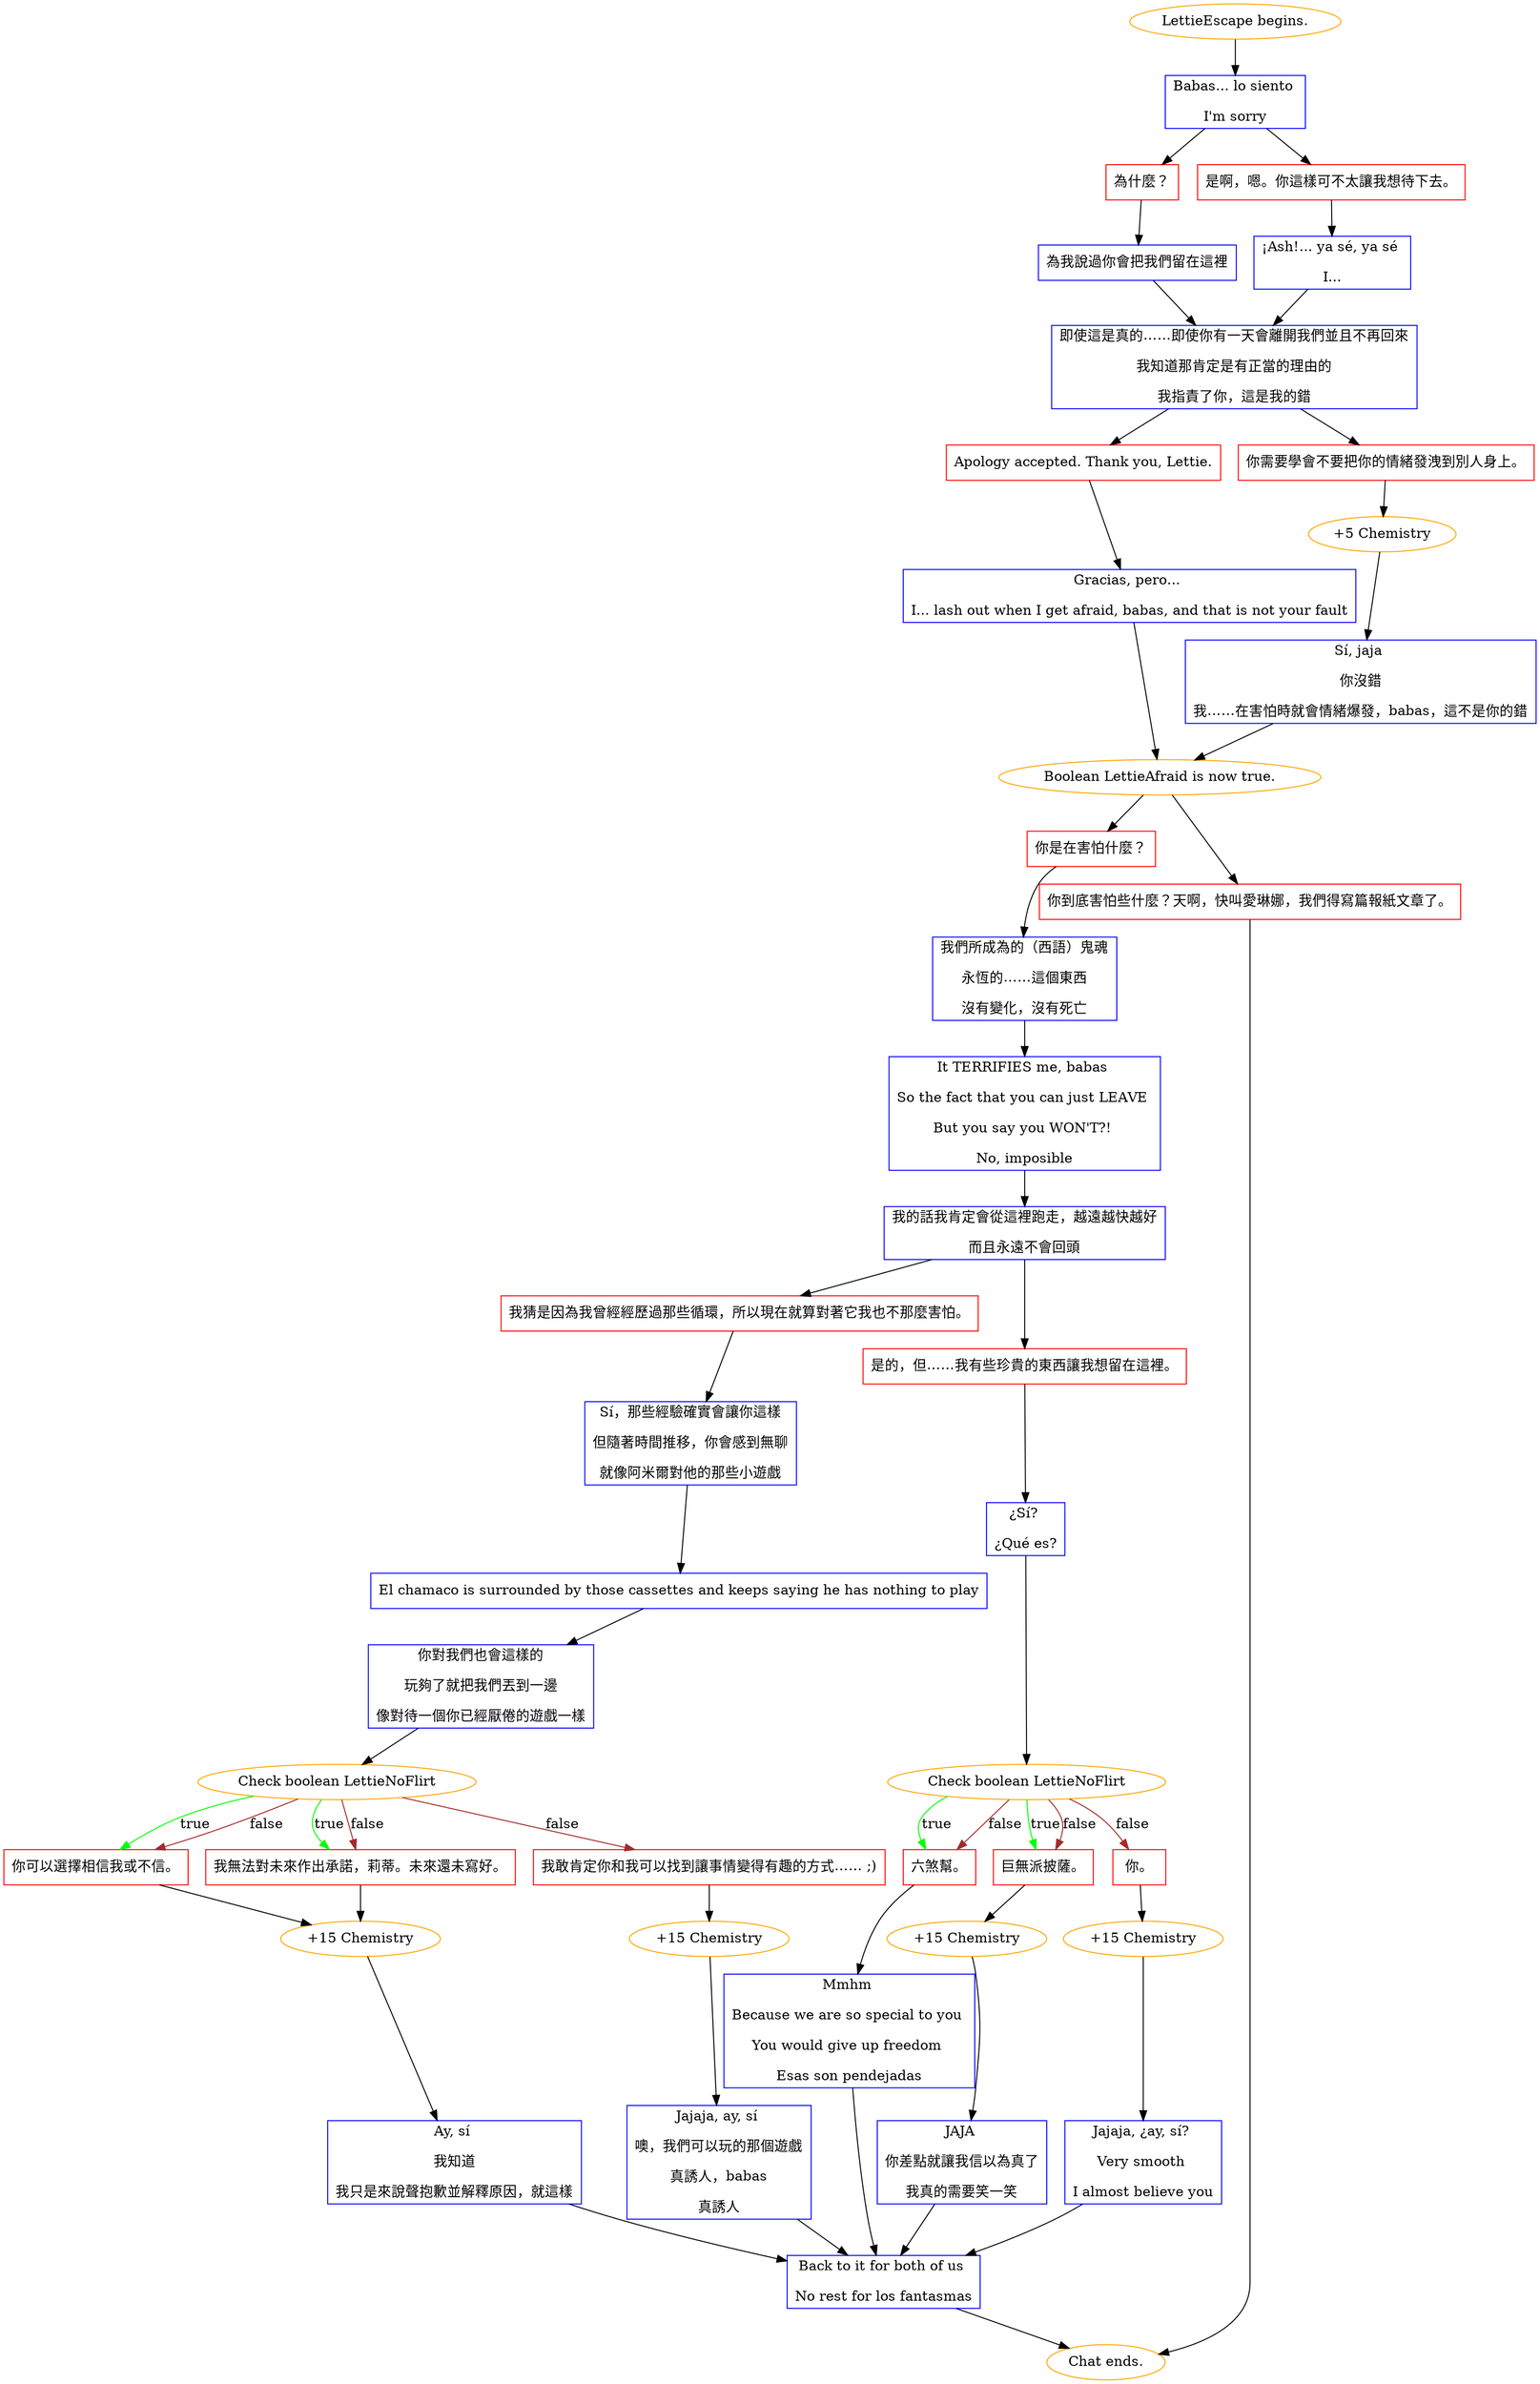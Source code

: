 digraph {
	"LettieEscape begins." [color=orange];
		"LettieEscape begins." -> j3950976771;
	j3950976771 [label="Babas... lo siento 
I'm sorry",shape=box,color=blue];
		j3950976771 -> j112302289;
		j3950976771 -> j825150578;
	j112302289 [label="為什麼？",shape=box,color=red];
		j112302289 -> j2397626347;
	j825150578 [label="是啊，嗯。你這樣可不太讓我想待下去。",shape=box,color=red];
		j825150578 -> j2170400072;
	j2397626347 [label="為我說過你會把我們留在這裡",shape=box,color=blue];
		j2397626347 -> j1771675466;
	j2170400072 [label="¡Ash!... ya sé, ya sé 
I...",shape=box,color=blue];
		j2170400072 -> j1771675466;
	j1771675466 [label="即使這是真的……即使你有一天會離開我們並且不再回來
我知道那肯定是有正當的理由的
我指責了你，這是我的錯",shape=box,color=blue];
		j1771675466 -> j2060255602;
		j1771675466 -> j3383892701;
	j2060255602 [label="Apology accepted. Thank you, Lettie.",shape=box,color=red];
		j2060255602 -> j1393322769;
	j3383892701 [label="你需要學會不要把你的情緒發洩到別人身上。",shape=box,color=red];
		j3383892701 -> j2956873452;
	j1393322769 [label="Gracias, pero... 
I... lash out when I get afraid, babas, and that is not your fault",shape=box,color=blue];
		j1393322769 -> j2259539123;
	j2956873452 [label="+5 Chemistry",color=orange];
		j2956873452 -> j3324503517;
	j2259539123 [label="Boolean LettieAfraid is now true.",color=orange];
		j2259539123 -> j876850186;
		j2259539123 -> j3569651062;
	j3324503517 [label="Sí, jaja 
你沒錯
我……在害怕時就會情緒爆發，babas，這不是你的錯",shape=box,color=blue];
		j3324503517 -> j2259539123;
	j876850186 [label="你是在害怕什麼？",shape=box,color=red];
		j876850186 -> j1481794808;
	j3569651062 [label="你到底害怕些什麼？天啊，快叫愛琳娜，我們得寫篇報紙文章了。",shape=box,color=red];
		j3569651062 -> "Chat ends.";
	j1481794808 [label="我們所成為的（西語）鬼魂
永恆的……這個東西
沒有變化，沒有死亡",shape=box,color=blue];
		j1481794808 -> j2276962896;
	"Chat ends." [color=orange];
	j2276962896 [label="It TERRIFIES me, babas 
So the fact that you can just LEAVE 
But you say you WON'T?! 
No, imposible",shape=box,color=blue];
		j2276962896 -> j925245913;
	j925245913 [label="我的話我肯定會從這裡跑走，越遠越快越好
而且永遠不會回頭",shape=box,color=blue];
		j925245913 -> j1229445102;
		j925245913 -> j2416485294;
	j1229445102 [label="我猜是因為我曾經經歷過那些循環，所以現在就算對著它我也不那麼害怕。",shape=box,color=red];
		j1229445102 -> j2587021739;
	j2416485294 [label="是的，但……我有些珍貴的東西讓我想留在這裡。",shape=box,color=red];
		j2416485294 -> j2295896575;
	j2587021739 [label="Sí，那些經驗確實會讓你這樣
但隨著時間推移，你會感到無聊
就像阿米爾對他的那些小遊戲",shape=box,color=blue];
		j2587021739 -> j756577051;
	j2295896575 [label="¿Sí? 
¿Qué es?",shape=box,color=blue];
		j2295896575 -> j2456354343;
	j756577051 [label="El chamaco is surrounded by those cassettes and keeps saying he has nothing to play",shape=box,color=blue];
		j756577051 -> j3914193551;
	j2456354343 [label="Check boolean LettieNoFlirt",color=orange];
		j2456354343 -> j1110472494 [label=true,color=green];
		j2456354343 -> j761421016 [label=true,color=green];
		j2456354343 -> j1110472494 [label=false,color=brown];
		j2456354343 -> j761421016 [label=false,color=brown];
		j2456354343 -> j1667598075 [label=false,color=brown];
	j3914193551 [label="你對我們也會這樣的
玩夠了就把我們丟到一邊
像對待一個你已經厭倦的遊戲一樣",shape=box,color=blue];
		j3914193551 -> j1691041132;
	j1110472494 [label="六煞幫。",shape=box,color=red];
		j1110472494 -> j2862484575;
	j761421016 [label="巨無派披薩。",shape=box,color=red];
		j761421016 -> j246299958;
	j1667598075 [label="你。",shape=box,color=red];
		j1667598075 -> j1714284597;
	j1691041132 [label="Check boolean LettieNoFlirt",color=orange];
		j1691041132 -> j3612655445 [label=true,color=green];
		j1691041132 -> j3542106583 [label=true,color=green];
		j1691041132 -> j3612655445 [label=false,color=brown];
		j1691041132 -> j3542106583 [label=false,color=brown];
		j1691041132 -> j2238467398 [label=false,color=brown];
	j2862484575 [label="Mmhm 
Because we are so special to you 
You would give up freedom 
Esas son pendejadas",shape=box,color=blue];
		j2862484575 -> j1846770271;
	j246299958 [label="+15 Chemistry",color=orange];
		j246299958 -> j57223610;
	j1714284597 [label="+15 Chemistry",color=orange];
		j1714284597 -> j2123108713;
	j3612655445 [label="你可以選擇相信我或不信。",shape=box,color=red];
		j3612655445 -> j1731869105;
	j3542106583 [label="我無法對未來作出承諾，莉蒂。未來還未寫好。",shape=box,color=red];
		j3542106583 -> j1731869105;
	j2238467398 [label="我敢肯定你和我可以找到讓事情變得有趣的方式…… ;)",shape=box,color=red];
		j2238467398 -> j3635460143;
	j1846770271 [label="Back to it for both of us 
No rest for los fantasmas",shape=box,color=blue];
		j1846770271 -> "Chat ends.";
	j57223610 [label="JAJA 
你差點就讓我信以為真了
我真的需要笑一笑",shape=box,color=blue];
		j57223610 -> j1846770271;
	j2123108713 [label="Jajaja, ¿ay, sí? 
Very smooth 
I almost believe you",shape=box,color=blue];
		j2123108713 -> j1846770271;
	j1731869105 [label="+15 Chemistry",color=orange];
		j1731869105 -> j2245021883;
	j3635460143 [label="+15 Chemistry",color=orange];
		j3635460143 -> j2984589056;
	j2245021883 [label="Ay, sí 
我知道
我只是來說聲抱歉並解釋原因，就這樣",shape=box,color=blue];
		j2245021883 -> j1846770271;
	j2984589056 [label="Jajaja, ay, sí 
噢，我們可以玩的那個遊戲
真誘人，babas
真誘人",shape=box,color=blue];
		j2984589056 -> j1846770271;
}